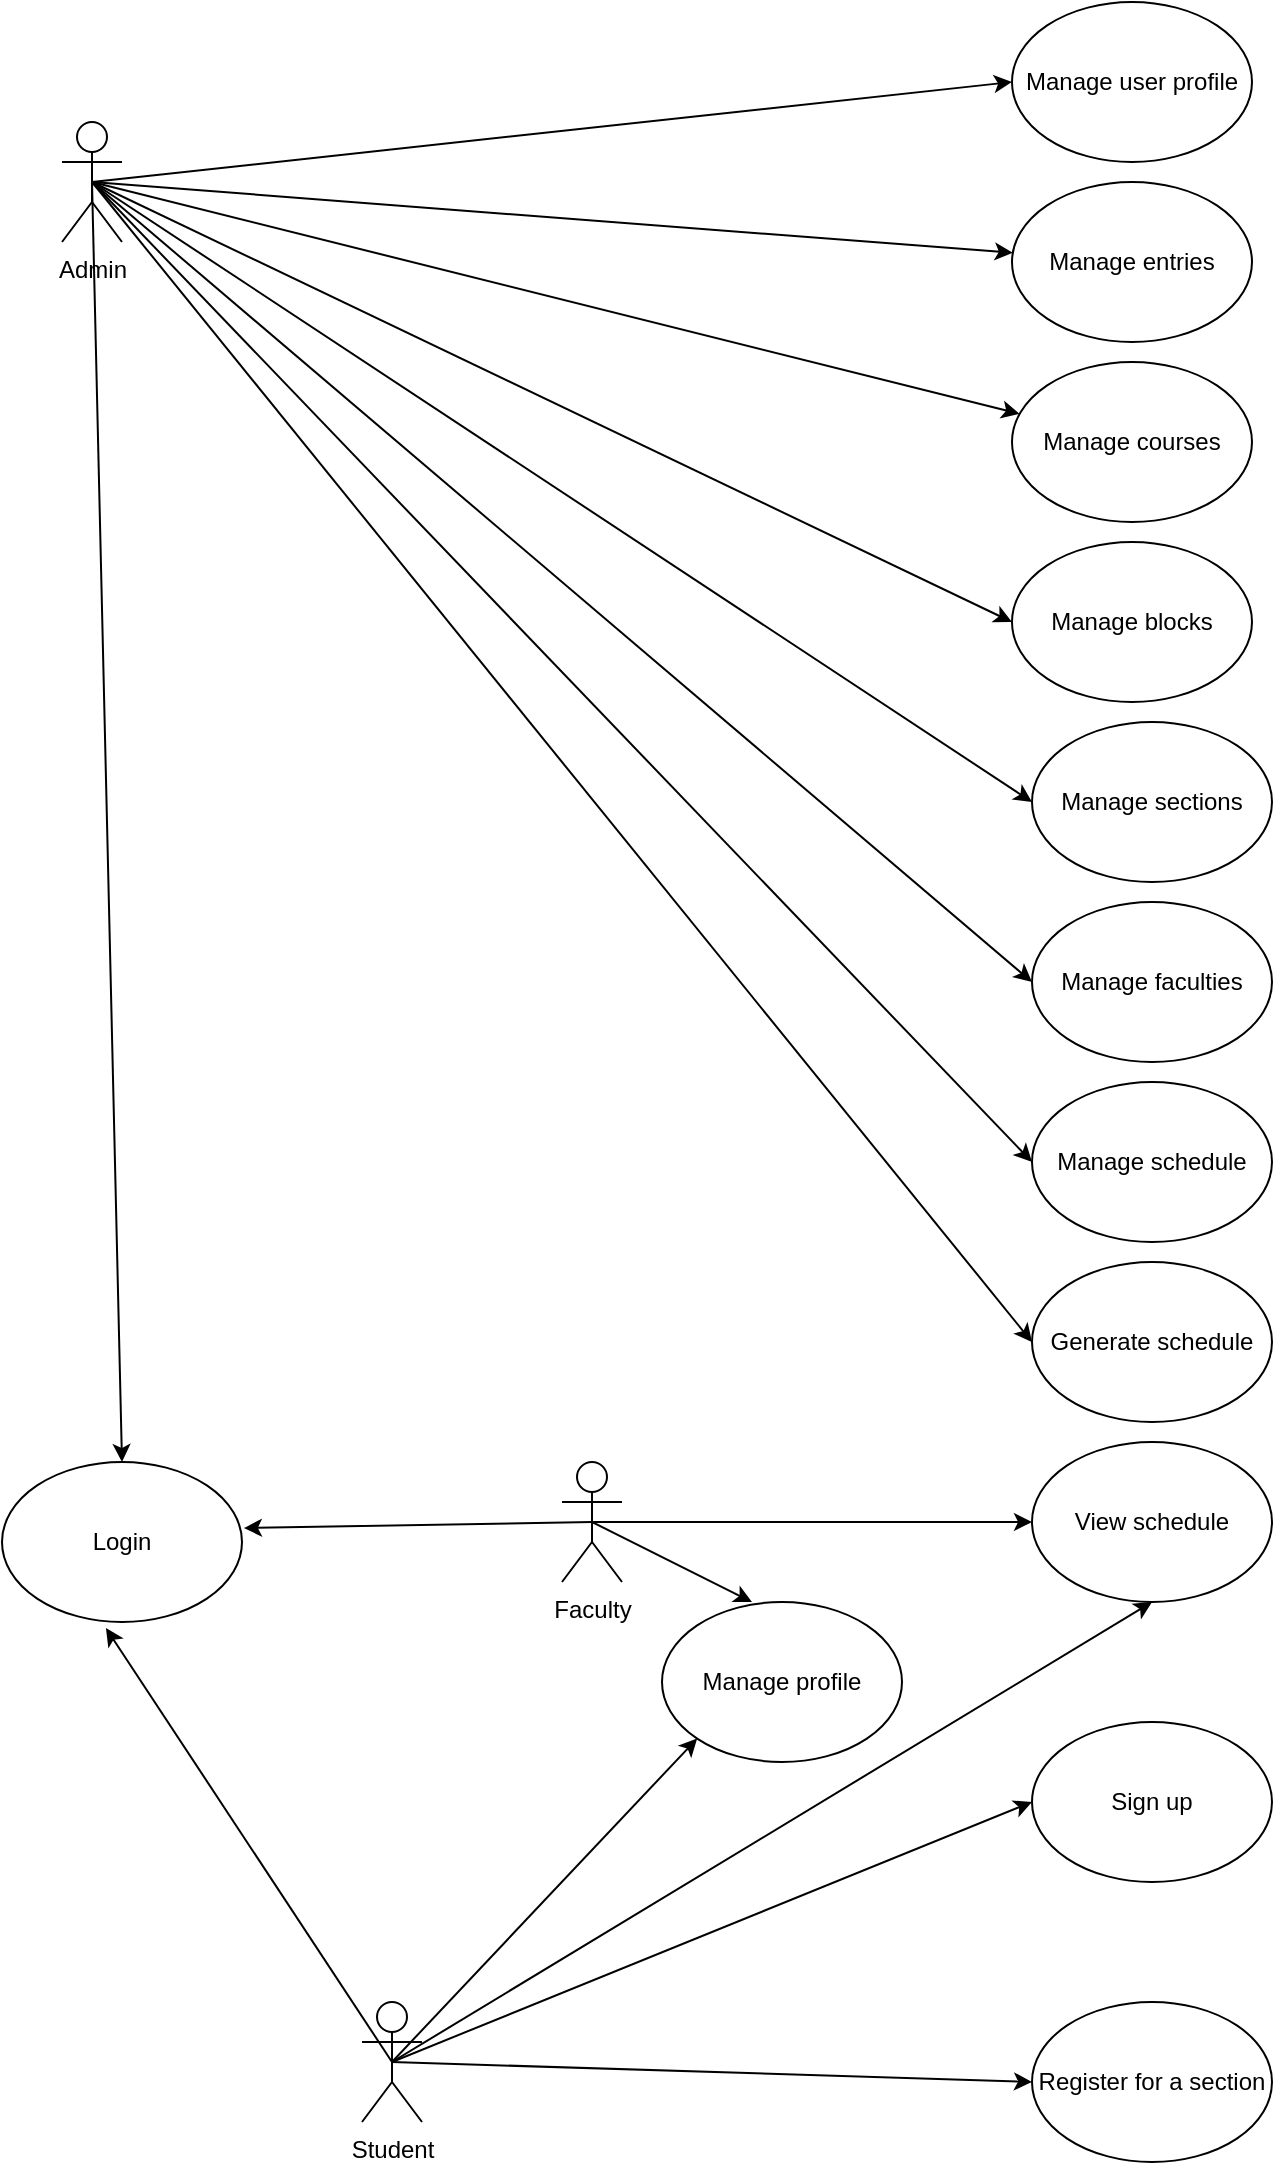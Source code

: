 <mxfile version="12.7.8" type="device"><diagram id="j_XMossoL9jVuc-eUzV4" name="Page-1"><mxGraphModel dx="1447" dy="1901" grid="1" gridSize="10" guides="1" tooltips="1" connect="1" arrows="1" fold="1" page="1" pageScale="1" pageWidth="827" pageHeight="1169" math="0" shadow="0"><root><mxCell id="0"/><mxCell id="1" parent="0"/><mxCell id="g6-ubfWFskhv6_QKem3I-2" value="Admin" style="shape=umlActor;verticalLabelPosition=bottom;labelBackgroundColor=#ffffff;verticalAlign=top;html=1;outlineConnect=0;" vertex="1" parent="1"><mxGeometry x="100" y="-1100" width="30" height="60" as="geometry"/></mxCell><mxCell id="g6-ubfWFskhv6_QKem3I-3" value="Manage entries" style="ellipse;whiteSpace=wrap;html=1;" vertex="1" parent="1"><mxGeometry x="575" y="-1070" width="120" height="80" as="geometry"/></mxCell><mxCell id="g6-ubfWFskhv6_QKem3I-4" value="Generate schedule" style="ellipse;whiteSpace=wrap;html=1;" vertex="1" parent="1"><mxGeometry x="585" y="-530" width="120" height="80" as="geometry"/></mxCell><mxCell id="g6-ubfWFskhv6_QKem3I-5" value="Manage courses" style="ellipse;whiteSpace=wrap;html=1;" vertex="1" parent="1"><mxGeometry x="575" y="-980" width="120" height="80" as="geometry"/></mxCell><mxCell id="g6-ubfWFskhv6_QKem3I-6" value="Manage blocks" style="ellipse;whiteSpace=wrap;html=1;" vertex="1" parent="1"><mxGeometry x="575" y="-890" width="120" height="80" as="geometry"/></mxCell><mxCell id="g6-ubfWFskhv6_QKem3I-7" value="Manage user profile" style="ellipse;whiteSpace=wrap;html=1;" vertex="1" parent="1"><mxGeometry x="575" y="-1160" width="120" height="80" as="geometry"/></mxCell><mxCell id="g6-ubfWFskhv6_QKem3I-8" value="Manage schedule" style="ellipse;whiteSpace=wrap;html=1;" vertex="1" parent="1"><mxGeometry x="585" y="-620" width="120" height="80" as="geometry"/></mxCell><mxCell id="g6-ubfWFskhv6_QKem3I-9" value="Manage sections" style="ellipse;whiteSpace=wrap;html=1;" vertex="1" parent="1"><mxGeometry x="585" y="-800" width="120" height="80" as="geometry"/></mxCell><mxCell id="g6-ubfWFskhv6_QKem3I-10" value="Manage faculties" style="ellipse;whiteSpace=wrap;html=1;" vertex="1" parent="1"><mxGeometry x="585" y="-710" width="120" height="80" as="geometry"/></mxCell><mxCell id="g6-ubfWFskhv6_QKem3I-17" value="" style="endArrow=classic;html=1;entryX=0;entryY=0.5;entryDx=0;entryDy=0;exitX=0.5;exitY=0.5;exitDx=0;exitDy=0;exitPerimeter=0;" edge="1" parent="1" source="g6-ubfWFskhv6_QKem3I-2" target="g6-ubfWFskhv6_QKem3I-7"><mxGeometry width="50" height="50" relative="1" as="geometry"><mxPoint x="430" y="-273" as="sourcePoint"/><mxPoint x="480" y="-323" as="targetPoint"/></mxGeometry></mxCell><mxCell id="g6-ubfWFskhv6_QKem3I-18" value="" style="endArrow=classic;html=1;exitX=0.5;exitY=0.5;exitDx=0;exitDy=0;exitPerimeter=0;" edge="1" parent="1" source="g6-ubfWFskhv6_QKem3I-2" target="g6-ubfWFskhv6_QKem3I-3"><mxGeometry width="50" height="50" relative="1" as="geometry"><mxPoint x="200" y="-377.557" as="sourcePoint"/><mxPoint x="580" y="-493" as="targetPoint"/></mxGeometry></mxCell><mxCell id="g6-ubfWFskhv6_QKem3I-19" value="" style="endArrow=classic;html=1;exitX=0.5;exitY=0.5;exitDx=0;exitDy=0;exitPerimeter=0;" edge="1" parent="1" source="g6-ubfWFskhv6_QKem3I-2" target="g6-ubfWFskhv6_QKem3I-5"><mxGeometry width="50" height="50" relative="1" as="geometry"><mxPoint x="210" y="-367.557" as="sourcePoint"/><mxPoint x="580.227" y="-389.525" as="targetPoint"/></mxGeometry></mxCell><mxCell id="g6-ubfWFskhv6_QKem3I-22" value="" style="endArrow=classic;html=1;exitX=0.5;exitY=0.5;exitDx=0;exitDy=0;exitPerimeter=0;entryX=0;entryY=0.5;entryDx=0;entryDy=0;" edge="1" parent="1" source="g6-ubfWFskhv6_QKem3I-2" target="g6-ubfWFskhv6_QKem3I-6"><mxGeometry width="50" height="50" relative="1" as="geometry"><mxPoint x="185" y="-373" as="sourcePoint"/><mxPoint x="580.033" y="-364.318" as="targetPoint"/></mxGeometry></mxCell><mxCell id="g6-ubfWFskhv6_QKem3I-23" value="" style="endArrow=classic;html=1;exitX=0.5;exitY=0.5;exitDx=0;exitDy=0;exitPerimeter=0;entryX=0;entryY=0.5;entryDx=0;entryDy=0;" edge="1" parent="1" source="g6-ubfWFskhv6_QKem3I-2" target="g6-ubfWFskhv6_QKem3I-9"><mxGeometry width="50" height="50" relative="1" as="geometry"><mxPoint x="185" y="-373" as="sourcePoint"/><mxPoint x="580" y="-273" as="targetPoint"/></mxGeometry></mxCell><mxCell id="g6-ubfWFskhv6_QKem3I-24" value="" style="endArrow=classic;html=1;entryX=0;entryY=0.5;entryDx=0;entryDy=0;exitX=0.5;exitY=0.5;exitDx=0;exitDy=0;exitPerimeter=0;" edge="1" parent="1" source="g6-ubfWFskhv6_QKem3I-2" target="g6-ubfWFskhv6_QKem3I-10"><mxGeometry width="50" height="50" relative="1" as="geometry"><mxPoint x="185" y="-373" as="sourcePoint"/><mxPoint x="590" y="-183" as="targetPoint"/></mxGeometry></mxCell><mxCell id="g6-ubfWFskhv6_QKem3I-25" value="" style="endArrow=classic;html=1;entryX=0;entryY=0.5;entryDx=0;entryDy=0;exitX=0.5;exitY=0.5;exitDx=0;exitDy=0;exitPerimeter=0;" edge="1" parent="1" source="g6-ubfWFskhv6_QKem3I-2" target="g6-ubfWFskhv6_QKem3I-8"><mxGeometry width="50" height="50" relative="1" as="geometry"><mxPoint x="185" y="-383" as="sourcePoint"/><mxPoint x="590" y="-93" as="targetPoint"/></mxGeometry></mxCell><mxCell id="g6-ubfWFskhv6_QKem3I-26" value="" style="endArrow=classic;html=1;entryX=0;entryY=0.5;entryDx=0;entryDy=0;exitX=0.5;exitY=0.5;exitDx=0;exitDy=0;exitPerimeter=0;" edge="1" parent="1" source="g6-ubfWFskhv6_QKem3I-2" target="g6-ubfWFskhv6_QKem3I-4"><mxGeometry width="50" height="50" relative="1" as="geometry"><mxPoint x="185" y="-373" as="sourcePoint"/><mxPoint x="590" y="-3" as="targetPoint"/></mxGeometry></mxCell><mxCell id="g6-ubfWFskhv6_QKem3I-27" value="Manage profile" style="ellipse;whiteSpace=wrap;html=1;" vertex="1" parent="1"><mxGeometry x="400" y="-360" width="120" height="80" as="geometry"/></mxCell><mxCell id="g6-ubfWFskhv6_QKem3I-28" value="Sign up" style="ellipse;whiteSpace=wrap;html=1;" vertex="1" parent="1"><mxGeometry x="585" y="-300" width="120" height="80" as="geometry"/></mxCell><mxCell id="g6-ubfWFskhv6_QKem3I-29" value="Register for a section" style="ellipse;whiteSpace=wrap;html=1;" vertex="1" parent="1"><mxGeometry x="585" y="-160" width="120" height="80" as="geometry"/></mxCell><mxCell id="g6-ubfWFskhv6_QKem3I-30" value="Login" style="ellipse;whiteSpace=wrap;html=1;" vertex="1" parent="1"><mxGeometry x="70" y="-430" width="120" height="80" as="geometry"/></mxCell><mxCell id="g6-ubfWFskhv6_QKem3I-31" value="View schedule" style="ellipse;whiteSpace=wrap;html=1;" vertex="1" parent="1"><mxGeometry x="585" y="-440" width="120" height="80" as="geometry"/></mxCell><mxCell id="g6-ubfWFskhv6_QKem3I-32" value="Faculty" style="shape=umlActor;verticalLabelPosition=bottom;labelBackgroundColor=#ffffff;verticalAlign=top;html=1;outlineConnect=0;" vertex="1" parent="1"><mxGeometry x="350" y="-430" width="30" height="60" as="geometry"/></mxCell><mxCell id="g6-ubfWFskhv6_QKem3I-33" value="" style="endArrow=classic;html=1;entryX=1.008;entryY=0.413;entryDx=0;entryDy=0;entryPerimeter=0;exitX=0.5;exitY=0.5;exitDx=0;exitDy=0;exitPerimeter=0;" edge="1" parent="1" source="g6-ubfWFskhv6_QKem3I-32" target="g6-ubfWFskhv6_QKem3I-30"><mxGeometry width="50" height="50" relative="1" as="geometry"><mxPoint x="430" y="147" as="sourcePoint"/><mxPoint x="480" y="97" as="targetPoint"/></mxGeometry></mxCell><mxCell id="g6-ubfWFskhv6_QKem3I-34" value="" style="endArrow=classic;html=1;entryX=0;entryY=0.5;entryDx=0;entryDy=0;exitX=0.5;exitY=0.5;exitDx=0;exitDy=0;exitPerimeter=0;" edge="1" parent="1" source="g6-ubfWFskhv6_QKem3I-32" target="g6-ubfWFskhv6_QKem3I-31"><mxGeometry width="50" height="50" relative="1" as="geometry"><mxPoint x="465" y="-13" as="sourcePoint"/><mxPoint x="310.96" y="-9.96" as="targetPoint"/></mxGeometry></mxCell><mxCell id="g6-ubfWFskhv6_QKem3I-35" value="" style="endArrow=classic;html=1;entryX=0.5;entryY=0;entryDx=0;entryDy=0;exitX=0.5;exitY=0.5;exitDx=0;exitDy=0;exitPerimeter=0;" edge="1" parent="1" source="g6-ubfWFskhv6_QKem3I-2" target="g6-ubfWFskhv6_QKem3I-30"><mxGeometry width="50" height="50" relative="1" as="geometry"><mxPoint x="185" y="-373" as="sourcePoint"/><mxPoint x="590" y="-93" as="targetPoint"/></mxGeometry></mxCell><mxCell id="g6-ubfWFskhv6_QKem3I-36" value="" style="endArrow=classic;html=1;entryX=0.375;entryY=0;entryDx=0;entryDy=0;entryPerimeter=0;exitX=0.5;exitY=0.5;exitDx=0;exitDy=0;exitPerimeter=0;" edge="1" parent="1" source="g6-ubfWFskhv6_QKem3I-32" target="g6-ubfWFskhv6_QKem3I-27"><mxGeometry width="50" height="50" relative="1" as="geometry"><mxPoint x="464" y="-3" as="sourcePoint"/><mxPoint x="310.96" y="0.04" as="targetPoint"/></mxGeometry></mxCell><mxCell id="g6-ubfWFskhv6_QKem3I-37" value="Student" style="shape=umlActor;verticalLabelPosition=bottom;labelBackgroundColor=#ffffff;verticalAlign=top;html=1;outlineConnect=0;" vertex="1" parent="1"><mxGeometry x="250" y="-160" width="30" height="60" as="geometry"/></mxCell><mxCell id="g6-ubfWFskhv6_QKem3I-38" value="" style="endArrow=classic;html=1;entryX=0;entryY=1;entryDx=0;entryDy=0;exitX=0.5;exitY=0.5;exitDx=0;exitDy=0;exitPerimeter=0;" edge="1" parent="1" source="g6-ubfWFskhv6_QKem3I-37" target="g6-ubfWFskhv6_QKem3I-27"><mxGeometry width="50" height="50" relative="1" as="geometry"><mxPoint x="464" y="-3" as="sourcePoint"/><mxPoint x="545" y="67" as="targetPoint"/></mxGeometry></mxCell><mxCell id="g6-ubfWFskhv6_QKem3I-39" value="" style="endArrow=classic;html=1;entryX=0.433;entryY=1.038;entryDx=0;entryDy=0;exitX=0.5;exitY=0.5;exitDx=0;exitDy=0;exitPerimeter=0;entryPerimeter=0;" edge="1" parent="1" source="g6-ubfWFskhv6_QKem3I-37" target="g6-ubfWFskhv6_QKem3I-30"><mxGeometry width="50" height="50" relative="1" as="geometry"><mxPoint x="425" y="227" as="sourcePoint"/><mxPoint x="517.574" y="135.284" as="targetPoint"/></mxGeometry></mxCell><mxCell id="g6-ubfWFskhv6_QKem3I-40" value="" style="endArrow=classic;html=1;entryX=0.5;entryY=1;entryDx=0;entryDy=0;exitX=0.5;exitY=0.5;exitDx=0;exitDy=0;exitPerimeter=0;" edge="1" parent="1" source="g6-ubfWFskhv6_QKem3I-37" target="g6-ubfWFskhv6_QKem3I-31"><mxGeometry width="50" height="50" relative="1" as="geometry"><mxPoint x="449" y="242" as="sourcePoint"/><mxPoint x="477.574" y="135.284" as="targetPoint"/></mxGeometry></mxCell><mxCell id="g6-ubfWFskhv6_QKem3I-41" value="" style="endArrow=classic;html=1;entryX=0;entryY=0.5;entryDx=0;entryDy=0;exitX=0.5;exitY=0.5;exitDx=0;exitDy=0;exitPerimeter=0;" edge="1" parent="1" source="g6-ubfWFskhv6_QKem3I-37" target="g6-ubfWFskhv6_QKem3I-28"><mxGeometry width="50" height="50" relative="1" as="geometry"><mxPoint x="449" y="242" as="sourcePoint"/><mxPoint x="650" y="37" as="targetPoint"/></mxGeometry></mxCell><mxCell id="g6-ubfWFskhv6_QKem3I-42" value="" style="endArrow=classic;html=1;entryX=0;entryY=0.5;entryDx=0;entryDy=0;exitX=0.5;exitY=0.5;exitDx=0;exitDy=0;exitPerimeter=0;" edge="1" parent="1" source="g6-ubfWFskhv6_QKem3I-37" target="g6-ubfWFskhv6_QKem3I-29"><mxGeometry width="50" height="50" relative="1" as="geometry"><mxPoint x="449" y="242" as="sourcePoint"/><mxPoint x="590" y="131.5" as="targetPoint"/></mxGeometry></mxCell></root></mxGraphModel></diagram></mxfile>